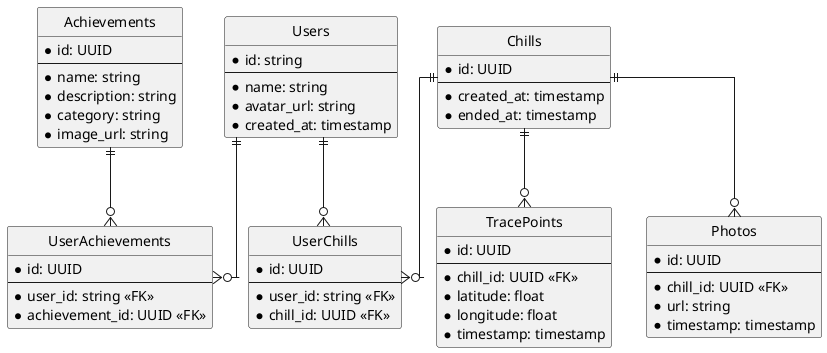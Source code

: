 @startuml er_diagram

' hide the spot
hide circle

' avoid problems with angled crows feed
skinparam linetype ortho

entity "Users" {
  * id: string
  --
  * name: string
  * avatar_url: string
  * created_at: timestamp
}

entity "Achievements" {
  * id: UUID
  --
  * name: string
  * description: string
  * category: string
  * image_url: string
}

entity "UserAchievements" {
  * id: UUID
  --
  * user_id: string <<FK>>
  * achievement_id: UUID <<FK>>
}

entity "Chills" {
  * id: UUID
  --
  * created_at: timestamp
  * ended_at: timestamp
}

entity "UserChills" {
  * id: UUID
  --
  * user_id: string <<FK>>
  * chill_id: UUID <<FK>>
}

entity "TracePoints" {
  * id: UUID
  --
  * chill_id: UUID <<FK>>
  * latitude: float
  * longitude: float
  * timestamp: timestamp
}

entity "Photos" {
  * id: UUID
  --
  * chill_id: UUID <<FK>>
  * url: string
  * timestamp: timestamp
}

Users ||--o{ UserAchievements
Achievements ||--o{ UserAchievements
Users ||--o{ UserChills
Chills ||--o{ UserChills
Chills ||--o{ TracePoints
Chills ||--o{ Photos


@enduml